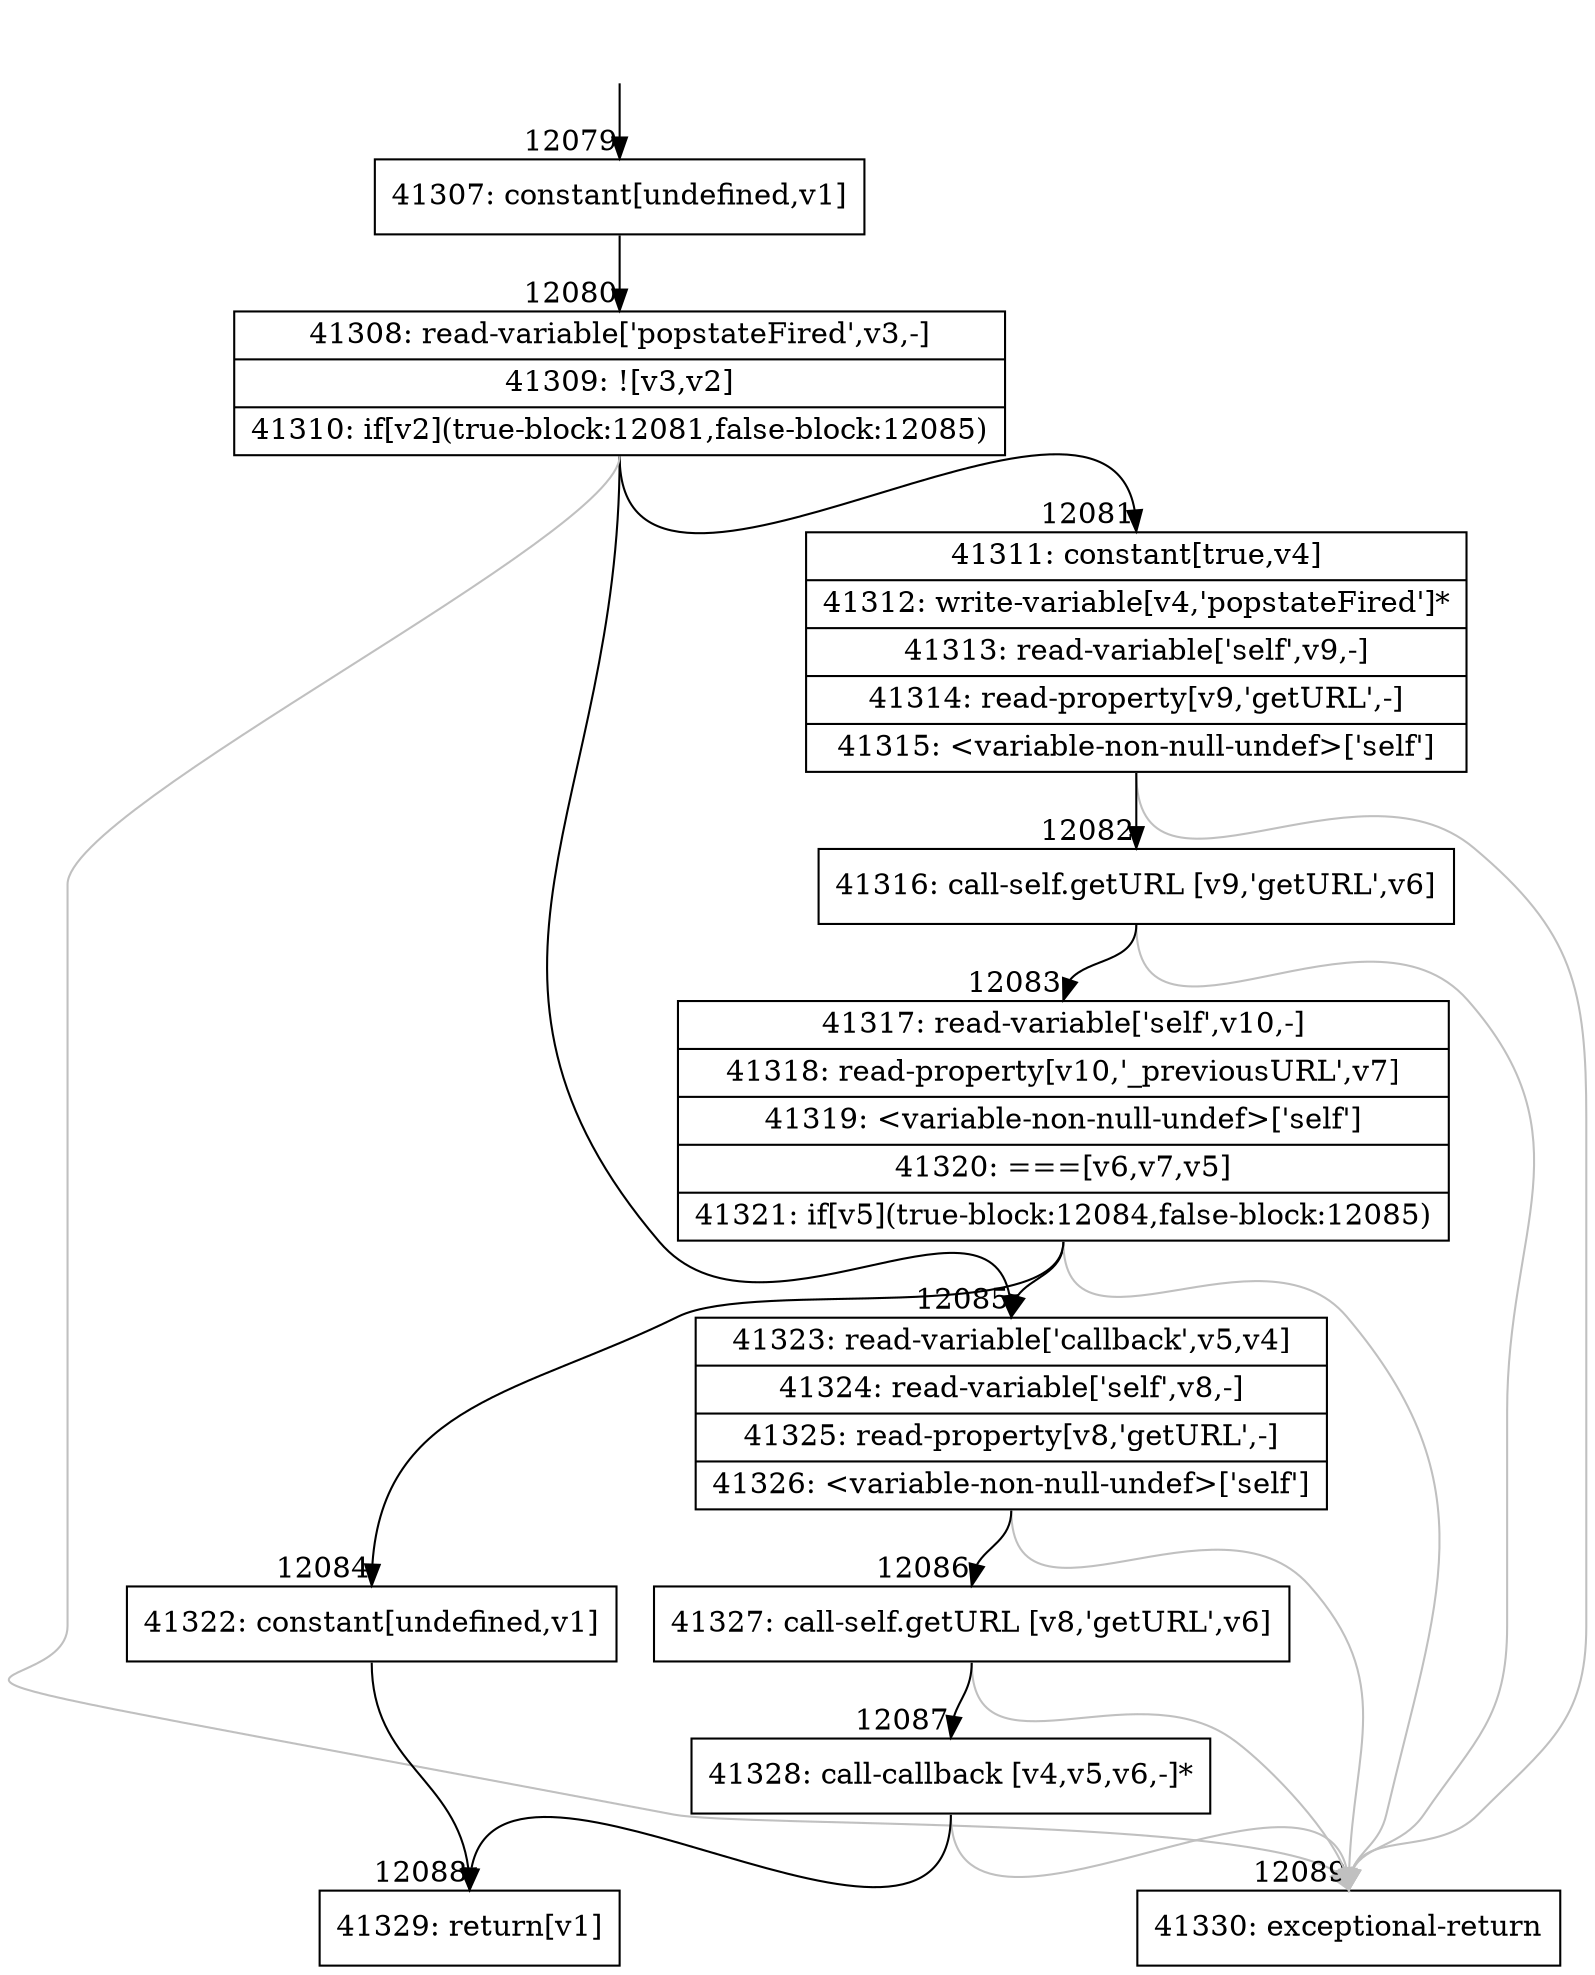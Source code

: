 digraph {
rankdir="TD"
BB_entry996[shape=none,label=""];
BB_entry996 -> BB12079 [tailport=s, headport=n, headlabel="    12079"]
BB12079 [shape=record label="{41307: constant[undefined,v1]}" ] 
BB12079 -> BB12080 [tailport=s, headport=n, headlabel="      12080"]
BB12080 [shape=record label="{41308: read-variable['popstateFired',v3,-]|41309: ![v3,v2]|41310: if[v2](true-block:12081,false-block:12085)}" ] 
BB12080 -> BB12081 [tailport=s, headport=n, headlabel="      12081"]
BB12080 -> BB12085 [tailport=s, headport=n, headlabel="      12085"]
BB12080 -> BB12089 [tailport=s, headport=n, color=gray, headlabel="      12089"]
BB12081 [shape=record label="{41311: constant[true,v4]|41312: write-variable[v4,'popstateFired']*|41313: read-variable['self',v9,-]|41314: read-property[v9,'getURL',-]|41315: \<variable-non-null-undef\>['self']}" ] 
BB12081 -> BB12082 [tailport=s, headport=n, headlabel="      12082"]
BB12081 -> BB12089 [tailport=s, headport=n, color=gray]
BB12082 [shape=record label="{41316: call-self.getURL [v9,'getURL',v6]}" ] 
BB12082 -> BB12083 [tailport=s, headport=n, headlabel="      12083"]
BB12082 -> BB12089 [tailport=s, headport=n, color=gray]
BB12083 [shape=record label="{41317: read-variable['self',v10,-]|41318: read-property[v10,'_previousURL',v7]|41319: \<variable-non-null-undef\>['self']|41320: ===[v6,v7,v5]|41321: if[v5](true-block:12084,false-block:12085)}" ] 
BB12083 -> BB12084 [tailport=s, headport=n, headlabel="      12084"]
BB12083 -> BB12085 [tailport=s, headport=n]
BB12083 -> BB12089 [tailport=s, headport=n, color=gray]
BB12084 [shape=record label="{41322: constant[undefined,v1]}" ] 
BB12084 -> BB12088 [tailport=s, headport=n, headlabel="      12088"]
BB12085 [shape=record label="{41323: read-variable['callback',v5,v4]|41324: read-variable['self',v8,-]|41325: read-property[v8,'getURL',-]|41326: \<variable-non-null-undef\>['self']}" ] 
BB12085 -> BB12086 [tailport=s, headport=n, headlabel="      12086"]
BB12085 -> BB12089 [tailport=s, headport=n, color=gray]
BB12086 [shape=record label="{41327: call-self.getURL [v8,'getURL',v6]}" ] 
BB12086 -> BB12087 [tailport=s, headport=n, headlabel="      12087"]
BB12086 -> BB12089 [tailport=s, headport=n, color=gray]
BB12087 [shape=record label="{41328: call-callback [v4,v5,v6,-]*}" ] 
BB12087 -> BB12088 [tailport=s, headport=n]
BB12087 -> BB12089 [tailport=s, headport=n, color=gray]
BB12088 [shape=record label="{41329: return[v1]}" ] 
BB12089 [shape=record label="{41330: exceptional-return}" ] 
//#$~ 22258
}
